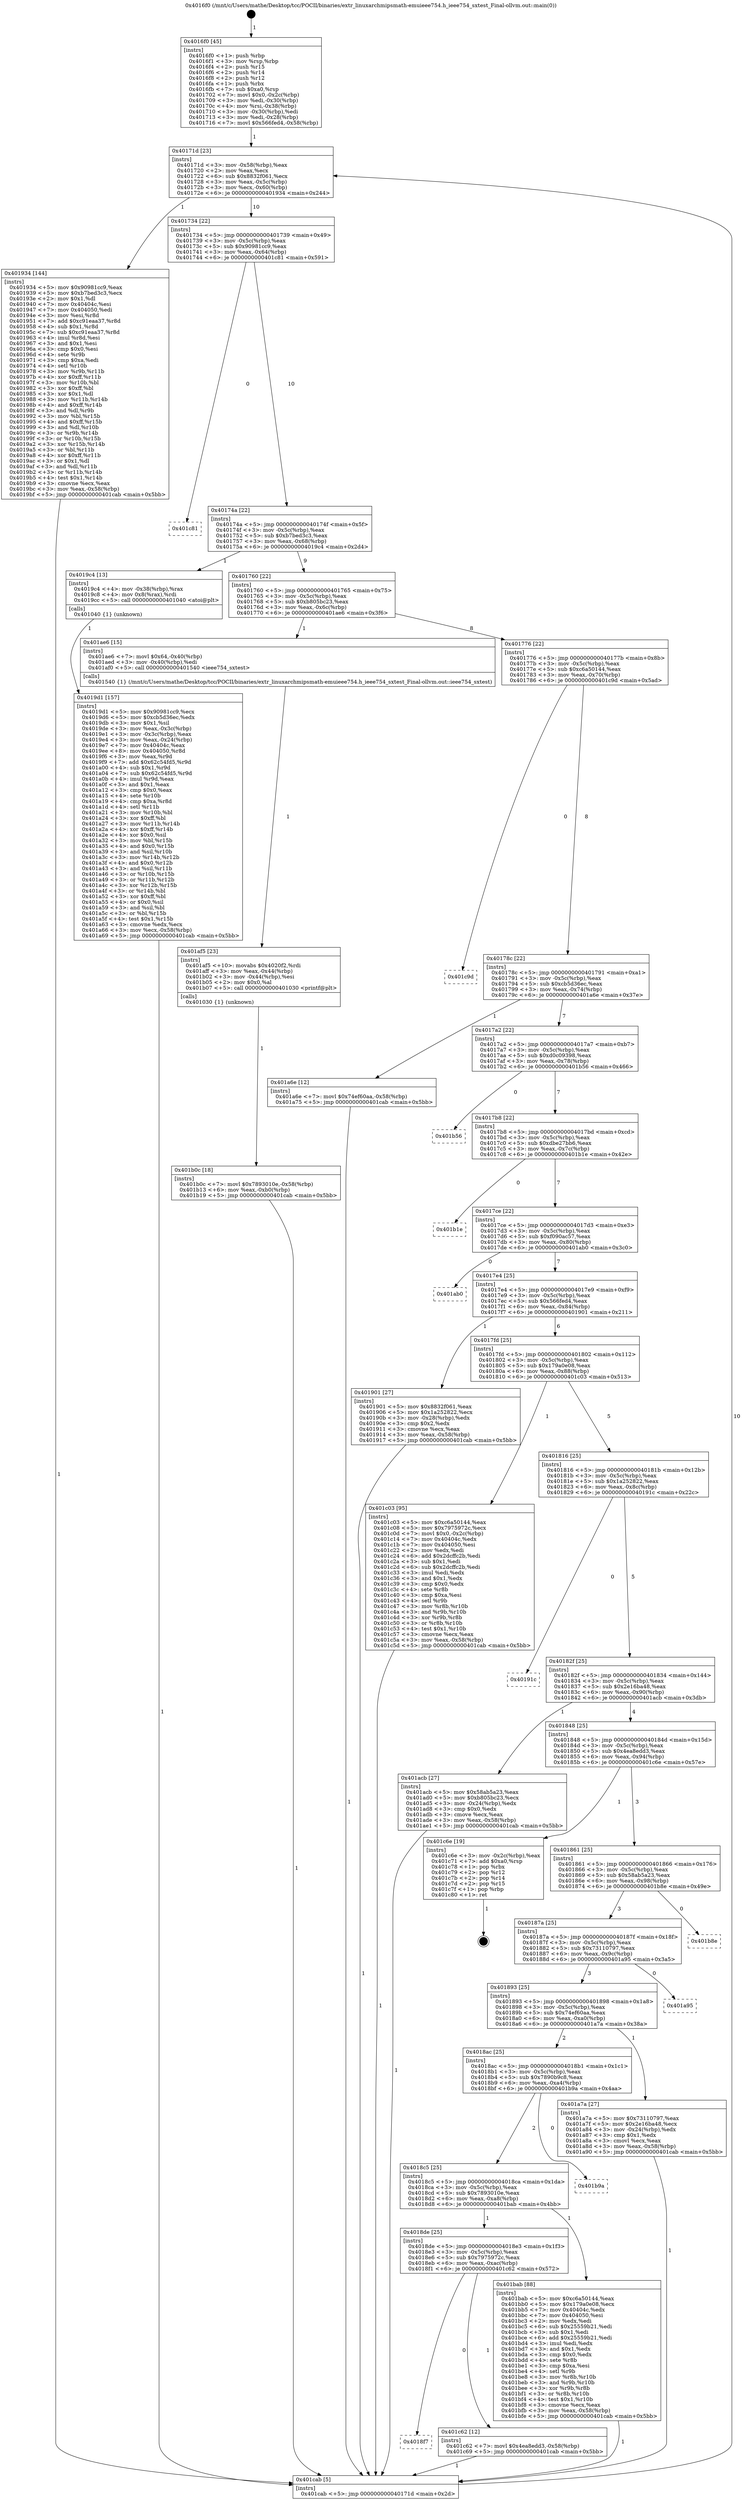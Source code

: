 digraph "0x4016f0" {
  label = "0x4016f0 (/mnt/c/Users/mathe/Desktop/tcc/POCII/binaries/extr_linuxarchmipsmath-emuieee754.h_ieee754_sxtest_Final-ollvm.out::main(0))"
  labelloc = "t"
  node[shape=record]

  Entry [label="",width=0.3,height=0.3,shape=circle,fillcolor=black,style=filled]
  "0x40171d" [label="{
     0x40171d [23]\l
     | [instrs]\l
     &nbsp;&nbsp;0x40171d \<+3\>: mov -0x58(%rbp),%eax\l
     &nbsp;&nbsp;0x401720 \<+2\>: mov %eax,%ecx\l
     &nbsp;&nbsp;0x401722 \<+6\>: sub $0x8832f061,%ecx\l
     &nbsp;&nbsp;0x401728 \<+3\>: mov %eax,-0x5c(%rbp)\l
     &nbsp;&nbsp;0x40172b \<+3\>: mov %ecx,-0x60(%rbp)\l
     &nbsp;&nbsp;0x40172e \<+6\>: je 0000000000401934 \<main+0x244\>\l
  }"]
  "0x401934" [label="{
     0x401934 [144]\l
     | [instrs]\l
     &nbsp;&nbsp;0x401934 \<+5\>: mov $0x90981cc9,%eax\l
     &nbsp;&nbsp;0x401939 \<+5\>: mov $0xb7bed3c3,%ecx\l
     &nbsp;&nbsp;0x40193e \<+2\>: mov $0x1,%dl\l
     &nbsp;&nbsp;0x401940 \<+7\>: mov 0x40404c,%esi\l
     &nbsp;&nbsp;0x401947 \<+7\>: mov 0x404050,%edi\l
     &nbsp;&nbsp;0x40194e \<+3\>: mov %esi,%r8d\l
     &nbsp;&nbsp;0x401951 \<+7\>: add $0xc91eaa37,%r8d\l
     &nbsp;&nbsp;0x401958 \<+4\>: sub $0x1,%r8d\l
     &nbsp;&nbsp;0x40195c \<+7\>: sub $0xc91eaa37,%r8d\l
     &nbsp;&nbsp;0x401963 \<+4\>: imul %r8d,%esi\l
     &nbsp;&nbsp;0x401967 \<+3\>: and $0x1,%esi\l
     &nbsp;&nbsp;0x40196a \<+3\>: cmp $0x0,%esi\l
     &nbsp;&nbsp;0x40196d \<+4\>: sete %r9b\l
     &nbsp;&nbsp;0x401971 \<+3\>: cmp $0xa,%edi\l
     &nbsp;&nbsp;0x401974 \<+4\>: setl %r10b\l
     &nbsp;&nbsp;0x401978 \<+3\>: mov %r9b,%r11b\l
     &nbsp;&nbsp;0x40197b \<+4\>: xor $0xff,%r11b\l
     &nbsp;&nbsp;0x40197f \<+3\>: mov %r10b,%bl\l
     &nbsp;&nbsp;0x401982 \<+3\>: xor $0xff,%bl\l
     &nbsp;&nbsp;0x401985 \<+3\>: xor $0x1,%dl\l
     &nbsp;&nbsp;0x401988 \<+3\>: mov %r11b,%r14b\l
     &nbsp;&nbsp;0x40198b \<+4\>: and $0xff,%r14b\l
     &nbsp;&nbsp;0x40198f \<+3\>: and %dl,%r9b\l
     &nbsp;&nbsp;0x401992 \<+3\>: mov %bl,%r15b\l
     &nbsp;&nbsp;0x401995 \<+4\>: and $0xff,%r15b\l
     &nbsp;&nbsp;0x401999 \<+3\>: and %dl,%r10b\l
     &nbsp;&nbsp;0x40199c \<+3\>: or %r9b,%r14b\l
     &nbsp;&nbsp;0x40199f \<+3\>: or %r10b,%r15b\l
     &nbsp;&nbsp;0x4019a2 \<+3\>: xor %r15b,%r14b\l
     &nbsp;&nbsp;0x4019a5 \<+3\>: or %bl,%r11b\l
     &nbsp;&nbsp;0x4019a8 \<+4\>: xor $0xff,%r11b\l
     &nbsp;&nbsp;0x4019ac \<+3\>: or $0x1,%dl\l
     &nbsp;&nbsp;0x4019af \<+3\>: and %dl,%r11b\l
     &nbsp;&nbsp;0x4019b2 \<+3\>: or %r11b,%r14b\l
     &nbsp;&nbsp;0x4019b5 \<+4\>: test $0x1,%r14b\l
     &nbsp;&nbsp;0x4019b9 \<+3\>: cmovne %ecx,%eax\l
     &nbsp;&nbsp;0x4019bc \<+3\>: mov %eax,-0x58(%rbp)\l
     &nbsp;&nbsp;0x4019bf \<+5\>: jmp 0000000000401cab \<main+0x5bb\>\l
  }"]
  "0x401734" [label="{
     0x401734 [22]\l
     | [instrs]\l
     &nbsp;&nbsp;0x401734 \<+5\>: jmp 0000000000401739 \<main+0x49\>\l
     &nbsp;&nbsp;0x401739 \<+3\>: mov -0x5c(%rbp),%eax\l
     &nbsp;&nbsp;0x40173c \<+5\>: sub $0x90981cc9,%eax\l
     &nbsp;&nbsp;0x401741 \<+3\>: mov %eax,-0x64(%rbp)\l
     &nbsp;&nbsp;0x401744 \<+6\>: je 0000000000401c81 \<main+0x591\>\l
  }"]
  Exit [label="",width=0.3,height=0.3,shape=circle,fillcolor=black,style=filled,peripheries=2]
  "0x401c81" [label="{
     0x401c81\l
  }", style=dashed]
  "0x40174a" [label="{
     0x40174a [22]\l
     | [instrs]\l
     &nbsp;&nbsp;0x40174a \<+5\>: jmp 000000000040174f \<main+0x5f\>\l
     &nbsp;&nbsp;0x40174f \<+3\>: mov -0x5c(%rbp),%eax\l
     &nbsp;&nbsp;0x401752 \<+5\>: sub $0xb7bed3c3,%eax\l
     &nbsp;&nbsp;0x401757 \<+3\>: mov %eax,-0x68(%rbp)\l
     &nbsp;&nbsp;0x40175a \<+6\>: je 00000000004019c4 \<main+0x2d4\>\l
  }"]
  "0x4018f7" [label="{
     0x4018f7\l
  }", style=dashed]
  "0x4019c4" [label="{
     0x4019c4 [13]\l
     | [instrs]\l
     &nbsp;&nbsp;0x4019c4 \<+4\>: mov -0x38(%rbp),%rax\l
     &nbsp;&nbsp;0x4019c8 \<+4\>: mov 0x8(%rax),%rdi\l
     &nbsp;&nbsp;0x4019cc \<+5\>: call 0000000000401040 \<atoi@plt\>\l
     | [calls]\l
     &nbsp;&nbsp;0x401040 \{1\} (unknown)\l
  }"]
  "0x401760" [label="{
     0x401760 [22]\l
     | [instrs]\l
     &nbsp;&nbsp;0x401760 \<+5\>: jmp 0000000000401765 \<main+0x75\>\l
     &nbsp;&nbsp;0x401765 \<+3\>: mov -0x5c(%rbp),%eax\l
     &nbsp;&nbsp;0x401768 \<+5\>: sub $0xb805bc23,%eax\l
     &nbsp;&nbsp;0x40176d \<+3\>: mov %eax,-0x6c(%rbp)\l
     &nbsp;&nbsp;0x401770 \<+6\>: je 0000000000401ae6 \<main+0x3f6\>\l
  }"]
  "0x401c62" [label="{
     0x401c62 [12]\l
     | [instrs]\l
     &nbsp;&nbsp;0x401c62 \<+7\>: movl $0x4ea8edd3,-0x58(%rbp)\l
     &nbsp;&nbsp;0x401c69 \<+5\>: jmp 0000000000401cab \<main+0x5bb\>\l
  }"]
  "0x401ae6" [label="{
     0x401ae6 [15]\l
     | [instrs]\l
     &nbsp;&nbsp;0x401ae6 \<+7\>: movl $0x64,-0x40(%rbp)\l
     &nbsp;&nbsp;0x401aed \<+3\>: mov -0x40(%rbp),%edi\l
     &nbsp;&nbsp;0x401af0 \<+5\>: call 0000000000401540 \<ieee754_sxtest\>\l
     | [calls]\l
     &nbsp;&nbsp;0x401540 \{1\} (/mnt/c/Users/mathe/Desktop/tcc/POCII/binaries/extr_linuxarchmipsmath-emuieee754.h_ieee754_sxtest_Final-ollvm.out::ieee754_sxtest)\l
  }"]
  "0x401776" [label="{
     0x401776 [22]\l
     | [instrs]\l
     &nbsp;&nbsp;0x401776 \<+5\>: jmp 000000000040177b \<main+0x8b\>\l
     &nbsp;&nbsp;0x40177b \<+3\>: mov -0x5c(%rbp),%eax\l
     &nbsp;&nbsp;0x40177e \<+5\>: sub $0xc6a50144,%eax\l
     &nbsp;&nbsp;0x401783 \<+3\>: mov %eax,-0x70(%rbp)\l
     &nbsp;&nbsp;0x401786 \<+6\>: je 0000000000401c9d \<main+0x5ad\>\l
  }"]
  "0x4018de" [label="{
     0x4018de [25]\l
     | [instrs]\l
     &nbsp;&nbsp;0x4018de \<+5\>: jmp 00000000004018e3 \<main+0x1f3\>\l
     &nbsp;&nbsp;0x4018e3 \<+3\>: mov -0x5c(%rbp),%eax\l
     &nbsp;&nbsp;0x4018e6 \<+5\>: sub $0x7975972c,%eax\l
     &nbsp;&nbsp;0x4018eb \<+6\>: mov %eax,-0xac(%rbp)\l
     &nbsp;&nbsp;0x4018f1 \<+6\>: je 0000000000401c62 \<main+0x572\>\l
  }"]
  "0x401c9d" [label="{
     0x401c9d\l
  }", style=dashed]
  "0x40178c" [label="{
     0x40178c [22]\l
     | [instrs]\l
     &nbsp;&nbsp;0x40178c \<+5\>: jmp 0000000000401791 \<main+0xa1\>\l
     &nbsp;&nbsp;0x401791 \<+3\>: mov -0x5c(%rbp),%eax\l
     &nbsp;&nbsp;0x401794 \<+5\>: sub $0xcb5d36ec,%eax\l
     &nbsp;&nbsp;0x401799 \<+3\>: mov %eax,-0x74(%rbp)\l
     &nbsp;&nbsp;0x40179c \<+6\>: je 0000000000401a6e \<main+0x37e\>\l
  }"]
  "0x401bab" [label="{
     0x401bab [88]\l
     | [instrs]\l
     &nbsp;&nbsp;0x401bab \<+5\>: mov $0xc6a50144,%eax\l
     &nbsp;&nbsp;0x401bb0 \<+5\>: mov $0x179a0e08,%ecx\l
     &nbsp;&nbsp;0x401bb5 \<+7\>: mov 0x40404c,%edx\l
     &nbsp;&nbsp;0x401bbc \<+7\>: mov 0x404050,%esi\l
     &nbsp;&nbsp;0x401bc3 \<+2\>: mov %edx,%edi\l
     &nbsp;&nbsp;0x401bc5 \<+6\>: sub $0x25559b21,%edi\l
     &nbsp;&nbsp;0x401bcb \<+3\>: sub $0x1,%edi\l
     &nbsp;&nbsp;0x401bce \<+6\>: add $0x25559b21,%edi\l
     &nbsp;&nbsp;0x401bd4 \<+3\>: imul %edi,%edx\l
     &nbsp;&nbsp;0x401bd7 \<+3\>: and $0x1,%edx\l
     &nbsp;&nbsp;0x401bda \<+3\>: cmp $0x0,%edx\l
     &nbsp;&nbsp;0x401bdd \<+4\>: sete %r8b\l
     &nbsp;&nbsp;0x401be1 \<+3\>: cmp $0xa,%esi\l
     &nbsp;&nbsp;0x401be4 \<+4\>: setl %r9b\l
     &nbsp;&nbsp;0x401be8 \<+3\>: mov %r8b,%r10b\l
     &nbsp;&nbsp;0x401beb \<+3\>: and %r9b,%r10b\l
     &nbsp;&nbsp;0x401bee \<+3\>: xor %r9b,%r8b\l
     &nbsp;&nbsp;0x401bf1 \<+3\>: or %r8b,%r10b\l
     &nbsp;&nbsp;0x401bf4 \<+4\>: test $0x1,%r10b\l
     &nbsp;&nbsp;0x401bf8 \<+3\>: cmovne %ecx,%eax\l
     &nbsp;&nbsp;0x401bfb \<+3\>: mov %eax,-0x58(%rbp)\l
     &nbsp;&nbsp;0x401bfe \<+5\>: jmp 0000000000401cab \<main+0x5bb\>\l
  }"]
  "0x401a6e" [label="{
     0x401a6e [12]\l
     | [instrs]\l
     &nbsp;&nbsp;0x401a6e \<+7\>: movl $0x74ef60aa,-0x58(%rbp)\l
     &nbsp;&nbsp;0x401a75 \<+5\>: jmp 0000000000401cab \<main+0x5bb\>\l
  }"]
  "0x4017a2" [label="{
     0x4017a2 [22]\l
     | [instrs]\l
     &nbsp;&nbsp;0x4017a2 \<+5\>: jmp 00000000004017a7 \<main+0xb7\>\l
     &nbsp;&nbsp;0x4017a7 \<+3\>: mov -0x5c(%rbp),%eax\l
     &nbsp;&nbsp;0x4017aa \<+5\>: sub $0xd0c09398,%eax\l
     &nbsp;&nbsp;0x4017af \<+3\>: mov %eax,-0x78(%rbp)\l
     &nbsp;&nbsp;0x4017b2 \<+6\>: je 0000000000401b56 \<main+0x466\>\l
  }"]
  "0x4018c5" [label="{
     0x4018c5 [25]\l
     | [instrs]\l
     &nbsp;&nbsp;0x4018c5 \<+5\>: jmp 00000000004018ca \<main+0x1da\>\l
     &nbsp;&nbsp;0x4018ca \<+3\>: mov -0x5c(%rbp),%eax\l
     &nbsp;&nbsp;0x4018cd \<+5\>: sub $0x7893010e,%eax\l
     &nbsp;&nbsp;0x4018d2 \<+6\>: mov %eax,-0xa8(%rbp)\l
     &nbsp;&nbsp;0x4018d8 \<+6\>: je 0000000000401bab \<main+0x4bb\>\l
  }"]
  "0x401b56" [label="{
     0x401b56\l
  }", style=dashed]
  "0x4017b8" [label="{
     0x4017b8 [22]\l
     | [instrs]\l
     &nbsp;&nbsp;0x4017b8 \<+5\>: jmp 00000000004017bd \<main+0xcd\>\l
     &nbsp;&nbsp;0x4017bd \<+3\>: mov -0x5c(%rbp),%eax\l
     &nbsp;&nbsp;0x4017c0 \<+5\>: sub $0xdbe27bb6,%eax\l
     &nbsp;&nbsp;0x4017c5 \<+3\>: mov %eax,-0x7c(%rbp)\l
     &nbsp;&nbsp;0x4017c8 \<+6\>: je 0000000000401b1e \<main+0x42e\>\l
  }"]
  "0x401b9a" [label="{
     0x401b9a\l
  }", style=dashed]
  "0x401b1e" [label="{
     0x401b1e\l
  }", style=dashed]
  "0x4017ce" [label="{
     0x4017ce [22]\l
     | [instrs]\l
     &nbsp;&nbsp;0x4017ce \<+5\>: jmp 00000000004017d3 \<main+0xe3\>\l
     &nbsp;&nbsp;0x4017d3 \<+3\>: mov -0x5c(%rbp),%eax\l
     &nbsp;&nbsp;0x4017d6 \<+5\>: sub $0xf090ac57,%eax\l
     &nbsp;&nbsp;0x4017db \<+3\>: mov %eax,-0x80(%rbp)\l
     &nbsp;&nbsp;0x4017de \<+6\>: je 0000000000401ab0 \<main+0x3c0\>\l
  }"]
  "0x401b0c" [label="{
     0x401b0c [18]\l
     | [instrs]\l
     &nbsp;&nbsp;0x401b0c \<+7\>: movl $0x7893010e,-0x58(%rbp)\l
     &nbsp;&nbsp;0x401b13 \<+6\>: mov %eax,-0xb0(%rbp)\l
     &nbsp;&nbsp;0x401b19 \<+5\>: jmp 0000000000401cab \<main+0x5bb\>\l
  }"]
  "0x401ab0" [label="{
     0x401ab0\l
  }", style=dashed]
  "0x4017e4" [label="{
     0x4017e4 [25]\l
     | [instrs]\l
     &nbsp;&nbsp;0x4017e4 \<+5\>: jmp 00000000004017e9 \<main+0xf9\>\l
     &nbsp;&nbsp;0x4017e9 \<+3\>: mov -0x5c(%rbp),%eax\l
     &nbsp;&nbsp;0x4017ec \<+5\>: sub $0x566fed4,%eax\l
     &nbsp;&nbsp;0x4017f1 \<+6\>: mov %eax,-0x84(%rbp)\l
     &nbsp;&nbsp;0x4017f7 \<+6\>: je 0000000000401901 \<main+0x211\>\l
  }"]
  "0x401af5" [label="{
     0x401af5 [23]\l
     | [instrs]\l
     &nbsp;&nbsp;0x401af5 \<+10\>: movabs $0x4020f2,%rdi\l
     &nbsp;&nbsp;0x401aff \<+3\>: mov %eax,-0x44(%rbp)\l
     &nbsp;&nbsp;0x401b02 \<+3\>: mov -0x44(%rbp),%esi\l
     &nbsp;&nbsp;0x401b05 \<+2\>: mov $0x0,%al\l
     &nbsp;&nbsp;0x401b07 \<+5\>: call 0000000000401030 \<printf@plt\>\l
     | [calls]\l
     &nbsp;&nbsp;0x401030 \{1\} (unknown)\l
  }"]
  "0x401901" [label="{
     0x401901 [27]\l
     | [instrs]\l
     &nbsp;&nbsp;0x401901 \<+5\>: mov $0x8832f061,%eax\l
     &nbsp;&nbsp;0x401906 \<+5\>: mov $0x1a252822,%ecx\l
     &nbsp;&nbsp;0x40190b \<+3\>: mov -0x28(%rbp),%edx\l
     &nbsp;&nbsp;0x40190e \<+3\>: cmp $0x2,%edx\l
     &nbsp;&nbsp;0x401911 \<+3\>: cmovne %ecx,%eax\l
     &nbsp;&nbsp;0x401914 \<+3\>: mov %eax,-0x58(%rbp)\l
     &nbsp;&nbsp;0x401917 \<+5\>: jmp 0000000000401cab \<main+0x5bb\>\l
  }"]
  "0x4017fd" [label="{
     0x4017fd [25]\l
     | [instrs]\l
     &nbsp;&nbsp;0x4017fd \<+5\>: jmp 0000000000401802 \<main+0x112\>\l
     &nbsp;&nbsp;0x401802 \<+3\>: mov -0x5c(%rbp),%eax\l
     &nbsp;&nbsp;0x401805 \<+5\>: sub $0x179a0e08,%eax\l
     &nbsp;&nbsp;0x40180a \<+6\>: mov %eax,-0x88(%rbp)\l
     &nbsp;&nbsp;0x401810 \<+6\>: je 0000000000401c03 \<main+0x513\>\l
  }"]
  "0x401cab" [label="{
     0x401cab [5]\l
     | [instrs]\l
     &nbsp;&nbsp;0x401cab \<+5\>: jmp 000000000040171d \<main+0x2d\>\l
  }"]
  "0x4016f0" [label="{
     0x4016f0 [45]\l
     | [instrs]\l
     &nbsp;&nbsp;0x4016f0 \<+1\>: push %rbp\l
     &nbsp;&nbsp;0x4016f1 \<+3\>: mov %rsp,%rbp\l
     &nbsp;&nbsp;0x4016f4 \<+2\>: push %r15\l
     &nbsp;&nbsp;0x4016f6 \<+2\>: push %r14\l
     &nbsp;&nbsp;0x4016f8 \<+2\>: push %r12\l
     &nbsp;&nbsp;0x4016fa \<+1\>: push %rbx\l
     &nbsp;&nbsp;0x4016fb \<+7\>: sub $0xa0,%rsp\l
     &nbsp;&nbsp;0x401702 \<+7\>: movl $0x0,-0x2c(%rbp)\l
     &nbsp;&nbsp;0x401709 \<+3\>: mov %edi,-0x30(%rbp)\l
     &nbsp;&nbsp;0x40170c \<+4\>: mov %rsi,-0x38(%rbp)\l
     &nbsp;&nbsp;0x401710 \<+3\>: mov -0x30(%rbp),%edi\l
     &nbsp;&nbsp;0x401713 \<+3\>: mov %edi,-0x28(%rbp)\l
     &nbsp;&nbsp;0x401716 \<+7\>: movl $0x566fed4,-0x58(%rbp)\l
  }"]
  "0x4019d1" [label="{
     0x4019d1 [157]\l
     | [instrs]\l
     &nbsp;&nbsp;0x4019d1 \<+5\>: mov $0x90981cc9,%ecx\l
     &nbsp;&nbsp;0x4019d6 \<+5\>: mov $0xcb5d36ec,%edx\l
     &nbsp;&nbsp;0x4019db \<+3\>: mov $0x1,%sil\l
     &nbsp;&nbsp;0x4019de \<+3\>: mov %eax,-0x3c(%rbp)\l
     &nbsp;&nbsp;0x4019e1 \<+3\>: mov -0x3c(%rbp),%eax\l
     &nbsp;&nbsp;0x4019e4 \<+3\>: mov %eax,-0x24(%rbp)\l
     &nbsp;&nbsp;0x4019e7 \<+7\>: mov 0x40404c,%eax\l
     &nbsp;&nbsp;0x4019ee \<+8\>: mov 0x404050,%r8d\l
     &nbsp;&nbsp;0x4019f6 \<+3\>: mov %eax,%r9d\l
     &nbsp;&nbsp;0x4019f9 \<+7\>: add $0x62c54fd5,%r9d\l
     &nbsp;&nbsp;0x401a00 \<+4\>: sub $0x1,%r9d\l
     &nbsp;&nbsp;0x401a04 \<+7\>: sub $0x62c54fd5,%r9d\l
     &nbsp;&nbsp;0x401a0b \<+4\>: imul %r9d,%eax\l
     &nbsp;&nbsp;0x401a0f \<+3\>: and $0x1,%eax\l
     &nbsp;&nbsp;0x401a12 \<+3\>: cmp $0x0,%eax\l
     &nbsp;&nbsp;0x401a15 \<+4\>: sete %r10b\l
     &nbsp;&nbsp;0x401a19 \<+4\>: cmp $0xa,%r8d\l
     &nbsp;&nbsp;0x401a1d \<+4\>: setl %r11b\l
     &nbsp;&nbsp;0x401a21 \<+3\>: mov %r10b,%bl\l
     &nbsp;&nbsp;0x401a24 \<+3\>: xor $0xff,%bl\l
     &nbsp;&nbsp;0x401a27 \<+3\>: mov %r11b,%r14b\l
     &nbsp;&nbsp;0x401a2a \<+4\>: xor $0xff,%r14b\l
     &nbsp;&nbsp;0x401a2e \<+4\>: xor $0x0,%sil\l
     &nbsp;&nbsp;0x401a32 \<+3\>: mov %bl,%r15b\l
     &nbsp;&nbsp;0x401a35 \<+4\>: and $0x0,%r15b\l
     &nbsp;&nbsp;0x401a39 \<+3\>: and %sil,%r10b\l
     &nbsp;&nbsp;0x401a3c \<+3\>: mov %r14b,%r12b\l
     &nbsp;&nbsp;0x401a3f \<+4\>: and $0x0,%r12b\l
     &nbsp;&nbsp;0x401a43 \<+3\>: and %sil,%r11b\l
     &nbsp;&nbsp;0x401a46 \<+3\>: or %r10b,%r15b\l
     &nbsp;&nbsp;0x401a49 \<+3\>: or %r11b,%r12b\l
     &nbsp;&nbsp;0x401a4c \<+3\>: xor %r12b,%r15b\l
     &nbsp;&nbsp;0x401a4f \<+3\>: or %r14b,%bl\l
     &nbsp;&nbsp;0x401a52 \<+3\>: xor $0xff,%bl\l
     &nbsp;&nbsp;0x401a55 \<+4\>: or $0x0,%sil\l
     &nbsp;&nbsp;0x401a59 \<+3\>: and %sil,%bl\l
     &nbsp;&nbsp;0x401a5c \<+3\>: or %bl,%r15b\l
     &nbsp;&nbsp;0x401a5f \<+4\>: test $0x1,%r15b\l
     &nbsp;&nbsp;0x401a63 \<+3\>: cmovne %edx,%ecx\l
     &nbsp;&nbsp;0x401a66 \<+3\>: mov %ecx,-0x58(%rbp)\l
     &nbsp;&nbsp;0x401a69 \<+5\>: jmp 0000000000401cab \<main+0x5bb\>\l
  }"]
  "0x4018ac" [label="{
     0x4018ac [25]\l
     | [instrs]\l
     &nbsp;&nbsp;0x4018ac \<+5\>: jmp 00000000004018b1 \<main+0x1c1\>\l
     &nbsp;&nbsp;0x4018b1 \<+3\>: mov -0x5c(%rbp),%eax\l
     &nbsp;&nbsp;0x4018b4 \<+5\>: sub $0x7890b9c8,%eax\l
     &nbsp;&nbsp;0x4018b9 \<+6\>: mov %eax,-0xa4(%rbp)\l
     &nbsp;&nbsp;0x4018bf \<+6\>: je 0000000000401b9a \<main+0x4aa\>\l
  }"]
  "0x401c03" [label="{
     0x401c03 [95]\l
     | [instrs]\l
     &nbsp;&nbsp;0x401c03 \<+5\>: mov $0xc6a50144,%eax\l
     &nbsp;&nbsp;0x401c08 \<+5\>: mov $0x7975972c,%ecx\l
     &nbsp;&nbsp;0x401c0d \<+7\>: movl $0x0,-0x2c(%rbp)\l
     &nbsp;&nbsp;0x401c14 \<+7\>: mov 0x40404c,%edx\l
     &nbsp;&nbsp;0x401c1b \<+7\>: mov 0x404050,%esi\l
     &nbsp;&nbsp;0x401c22 \<+2\>: mov %edx,%edi\l
     &nbsp;&nbsp;0x401c24 \<+6\>: add $0x2dcffc2b,%edi\l
     &nbsp;&nbsp;0x401c2a \<+3\>: sub $0x1,%edi\l
     &nbsp;&nbsp;0x401c2d \<+6\>: sub $0x2dcffc2b,%edi\l
     &nbsp;&nbsp;0x401c33 \<+3\>: imul %edi,%edx\l
     &nbsp;&nbsp;0x401c36 \<+3\>: and $0x1,%edx\l
     &nbsp;&nbsp;0x401c39 \<+3\>: cmp $0x0,%edx\l
     &nbsp;&nbsp;0x401c3c \<+4\>: sete %r8b\l
     &nbsp;&nbsp;0x401c40 \<+3\>: cmp $0xa,%esi\l
     &nbsp;&nbsp;0x401c43 \<+4\>: setl %r9b\l
     &nbsp;&nbsp;0x401c47 \<+3\>: mov %r8b,%r10b\l
     &nbsp;&nbsp;0x401c4a \<+3\>: and %r9b,%r10b\l
     &nbsp;&nbsp;0x401c4d \<+3\>: xor %r9b,%r8b\l
     &nbsp;&nbsp;0x401c50 \<+3\>: or %r8b,%r10b\l
     &nbsp;&nbsp;0x401c53 \<+4\>: test $0x1,%r10b\l
     &nbsp;&nbsp;0x401c57 \<+3\>: cmovne %ecx,%eax\l
     &nbsp;&nbsp;0x401c5a \<+3\>: mov %eax,-0x58(%rbp)\l
     &nbsp;&nbsp;0x401c5d \<+5\>: jmp 0000000000401cab \<main+0x5bb\>\l
  }"]
  "0x401816" [label="{
     0x401816 [25]\l
     | [instrs]\l
     &nbsp;&nbsp;0x401816 \<+5\>: jmp 000000000040181b \<main+0x12b\>\l
     &nbsp;&nbsp;0x40181b \<+3\>: mov -0x5c(%rbp),%eax\l
     &nbsp;&nbsp;0x40181e \<+5\>: sub $0x1a252822,%eax\l
     &nbsp;&nbsp;0x401823 \<+6\>: mov %eax,-0x8c(%rbp)\l
     &nbsp;&nbsp;0x401829 \<+6\>: je 000000000040191c \<main+0x22c\>\l
  }"]
  "0x401a7a" [label="{
     0x401a7a [27]\l
     | [instrs]\l
     &nbsp;&nbsp;0x401a7a \<+5\>: mov $0x73110797,%eax\l
     &nbsp;&nbsp;0x401a7f \<+5\>: mov $0x2e16ba48,%ecx\l
     &nbsp;&nbsp;0x401a84 \<+3\>: mov -0x24(%rbp),%edx\l
     &nbsp;&nbsp;0x401a87 \<+3\>: cmp $0x1,%edx\l
     &nbsp;&nbsp;0x401a8a \<+3\>: cmovl %ecx,%eax\l
     &nbsp;&nbsp;0x401a8d \<+3\>: mov %eax,-0x58(%rbp)\l
     &nbsp;&nbsp;0x401a90 \<+5\>: jmp 0000000000401cab \<main+0x5bb\>\l
  }"]
  "0x40191c" [label="{
     0x40191c\l
  }", style=dashed]
  "0x40182f" [label="{
     0x40182f [25]\l
     | [instrs]\l
     &nbsp;&nbsp;0x40182f \<+5\>: jmp 0000000000401834 \<main+0x144\>\l
     &nbsp;&nbsp;0x401834 \<+3\>: mov -0x5c(%rbp),%eax\l
     &nbsp;&nbsp;0x401837 \<+5\>: sub $0x2e16ba48,%eax\l
     &nbsp;&nbsp;0x40183c \<+6\>: mov %eax,-0x90(%rbp)\l
     &nbsp;&nbsp;0x401842 \<+6\>: je 0000000000401acb \<main+0x3db\>\l
  }"]
  "0x401893" [label="{
     0x401893 [25]\l
     | [instrs]\l
     &nbsp;&nbsp;0x401893 \<+5\>: jmp 0000000000401898 \<main+0x1a8\>\l
     &nbsp;&nbsp;0x401898 \<+3\>: mov -0x5c(%rbp),%eax\l
     &nbsp;&nbsp;0x40189b \<+5\>: sub $0x74ef60aa,%eax\l
     &nbsp;&nbsp;0x4018a0 \<+6\>: mov %eax,-0xa0(%rbp)\l
     &nbsp;&nbsp;0x4018a6 \<+6\>: je 0000000000401a7a \<main+0x38a\>\l
  }"]
  "0x401acb" [label="{
     0x401acb [27]\l
     | [instrs]\l
     &nbsp;&nbsp;0x401acb \<+5\>: mov $0x58ab5a23,%eax\l
     &nbsp;&nbsp;0x401ad0 \<+5\>: mov $0xb805bc23,%ecx\l
     &nbsp;&nbsp;0x401ad5 \<+3\>: mov -0x24(%rbp),%edx\l
     &nbsp;&nbsp;0x401ad8 \<+3\>: cmp $0x0,%edx\l
     &nbsp;&nbsp;0x401adb \<+3\>: cmove %ecx,%eax\l
     &nbsp;&nbsp;0x401ade \<+3\>: mov %eax,-0x58(%rbp)\l
     &nbsp;&nbsp;0x401ae1 \<+5\>: jmp 0000000000401cab \<main+0x5bb\>\l
  }"]
  "0x401848" [label="{
     0x401848 [25]\l
     | [instrs]\l
     &nbsp;&nbsp;0x401848 \<+5\>: jmp 000000000040184d \<main+0x15d\>\l
     &nbsp;&nbsp;0x40184d \<+3\>: mov -0x5c(%rbp),%eax\l
     &nbsp;&nbsp;0x401850 \<+5\>: sub $0x4ea8edd3,%eax\l
     &nbsp;&nbsp;0x401855 \<+6\>: mov %eax,-0x94(%rbp)\l
     &nbsp;&nbsp;0x40185b \<+6\>: je 0000000000401c6e \<main+0x57e\>\l
  }"]
  "0x401a95" [label="{
     0x401a95\l
  }", style=dashed]
  "0x401c6e" [label="{
     0x401c6e [19]\l
     | [instrs]\l
     &nbsp;&nbsp;0x401c6e \<+3\>: mov -0x2c(%rbp),%eax\l
     &nbsp;&nbsp;0x401c71 \<+7\>: add $0xa0,%rsp\l
     &nbsp;&nbsp;0x401c78 \<+1\>: pop %rbx\l
     &nbsp;&nbsp;0x401c79 \<+2\>: pop %r12\l
     &nbsp;&nbsp;0x401c7b \<+2\>: pop %r14\l
     &nbsp;&nbsp;0x401c7d \<+2\>: pop %r15\l
     &nbsp;&nbsp;0x401c7f \<+1\>: pop %rbp\l
     &nbsp;&nbsp;0x401c80 \<+1\>: ret\l
  }"]
  "0x401861" [label="{
     0x401861 [25]\l
     | [instrs]\l
     &nbsp;&nbsp;0x401861 \<+5\>: jmp 0000000000401866 \<main+0x176\>\l
     &nbsp;&nbsp;0x401866 \<+3\>: mov -0x5c(%rbp),%eax\l
     &nbsp;&nbsp;0x401869 \<+5\>: sub $0x58ab5a23,%eax\l
     &nbsp;&nbsp;0x40186e \<+6\>: mov %eax,-0x98(%rbp)\l
     &nbsp;&nbsp;0x401874 \<+6\>: je 0000000000401b8e \<main+0x49e\>\l
  }"]
  "0x40187a" [label="{
     0x40187a [25]\l
     | [instrs]\l
     &nbsp;&nbsp;0x40187a \<+5\>: jmp 000000000040187f \<main+0x18f\>\l
     &nbsp;&nbsp;0x40187f \<+3\>: mov -0x5c(%rbp),%eax\l
     &nbsp;&nbsp;0x401882 \<+5\>: sub $0x73110797,%eax\l
     &nbsp;&nbsp;0x401887 \<+6\>: mov %eax,-0x9c(%rbp)\l
     &nbsp;&nbsp;0x40188d \<+6\>: je 0000000000401a95 \<main+0x3a5\>\l
  }"]
  "0x401b8e" [label="{
     0x401b8e\l
  }", style=dashed]
  Entry -> "0x4016f0" [label=" 1"]
  "0x40171d" -> "0x401934" [label=" 1"]
  "0x40171d" -> "0x401734" [label=" 10"]
  "0x401c6e" -> Exit [label=" 1"]
  "0x401734" -> "0x401c81" [label=" 0"]
  "0x401734" -> "0x40174a" [label=" 10"]
  "0x401c62" -> "0x401cab" [label=" 1"]
  "0x40174a" -> "0x4019c4" [label=" 1"]
  "0x40174a" -> "0x401760" [label=" 9"]
  "0x4018de" -> "0x4018f7" [label=" 0"]
  "0x401760" -> "0x401ae6" [label=" 1"]
  "0x401760" -> "0x401776" [label=" 8"]
  "0x4018de" -> "0x401c62" [label=" 1"]
  "0x401776" -> "0x401c9d" [label=" 0"]
  "0x401776" -> "0x40178c" [label=" 8"]
  "0x401c03" -> "0x401cab" [label=" 1"]
  "0x40178c" -> "0x401a6e" [label=" 1"]
  "0x40178c" -> "0x4017a2" [label=" 7"]
  "0x401bab" -> "0x401cab" [label=" 1"]
  "0x4017a2" -> "0x401b56" [label=" 0"]
  "0x4017a2" -> "0x4017b8" [label=" 7"]
  "0x4018c5" -> "0x401bab" [label=" 1"]
  "0x4017b8" -> "0x401b1e" [label=" 0"]
  "0x4017b8" -> "0x4017ce" [label=" 7"]
  "0x4018c5" -> "0x4018de" [label=" 1"]
  "0x4017ce" -> "0x401ab0" [label=" 0"]
  "0x4017ce" -> "0x4017e4" [label=" 7"]
  "0x4018ac" -> "0x401b9a" [label=" 0"]
  "0x4017e4" -> "0x401901" [label=" 1"]
  "0x4017e4" -> "0x4017fd" [label=" 6"]
  "0x401901" -> "0x401cab" [label=" 1"]
  "0x4016f0" -> "0x40171d" [label=" 1"]
  "0x401cab" -> "0x40171d" [label=" 10"]
  "0x401934" -> "0x401cab" [label=" 1"]
  "0x4019c4" -> "0x4019d1" [label=" 1"]
  "0x4019d1" -> "0x401cab" [label=" 1"]
  "0x401a6e" -> "0x401cab" [label=" 1"]
  "0x4018ac" -> "0x4018c5" [label=" 2"]
  "0x4017fd" -> "0x401c03" [label=" 1"]
  "0x4017fd" -> "0x401816" [label=" 5"]
  "0x401b0c" -> "0x401cab" [label=" 1"]
  "0x401816" -> "0x40191c" [label=" 0"]
  "0x401816" -> "0x40182f" [label=" 5"]
  "0x401af5" -> "0x401b0c" [label=" 1"]
  "0x40182f" -> "0x401acb" [label=" 1"]
  "0x40182f" -> "0x401848" [label=" 4"]
  "0x401acb" -> "0x401cab" [label=" 1"]
  "0x401848" -> "0x401c6e" [label=" 1"]
  "0x401848" -> "0x401861" [label=" 3"]
  "0x401a7a" -> "0x401cab" [label=" 1"]
  "0x401861" -> "0x401b8e" [label=" 0"]
  "0x401861" -> "0x40187a" [label=" 3"]
  "0x401893" -> "0x4018ac" [label=" 2"]
  "0x40187a" -> "0x401a95" [label=" 0"]
  "0x40187a" -> "0x401893" [label=" 3"]
  "0x401ae6" -> "0x401af5" [label=" 1"]
  "0x401893" -> "0x401a7a" [label=" 1"]
}
